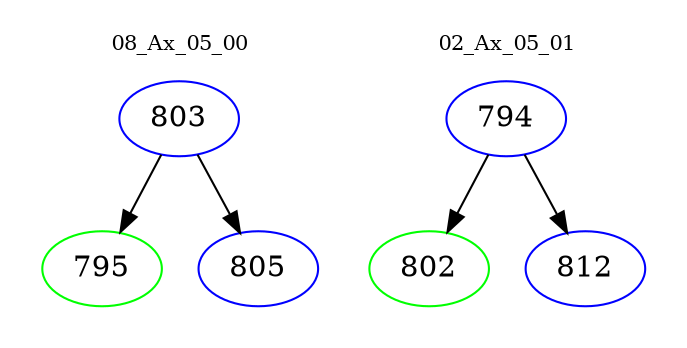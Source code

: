 digraph{
subgraph cluster_0 {
color = white
label = "08_Ax_05_00";
fontsize=10;
T0_803 [label="803", color="blue"]
T0_803 -> T0_795 [color="black"]
T0_795 [label="795", color="green"]
T0_803 -> T0_805 [color="black"]
T0_805 [label="805", color="blue"]
}
subgraph cluster_1 {
color = white
label = "02_Ax_05_01";
fontsize=10;
T1_794 [label="794", color="blue"]
T1_794 -> T1_802 [color="black"]
T1_802 [label="802", color="green"]
T1_794 -> T1_812 [color="black"]
T1_812 [label="812", color="blue"]
}
}
